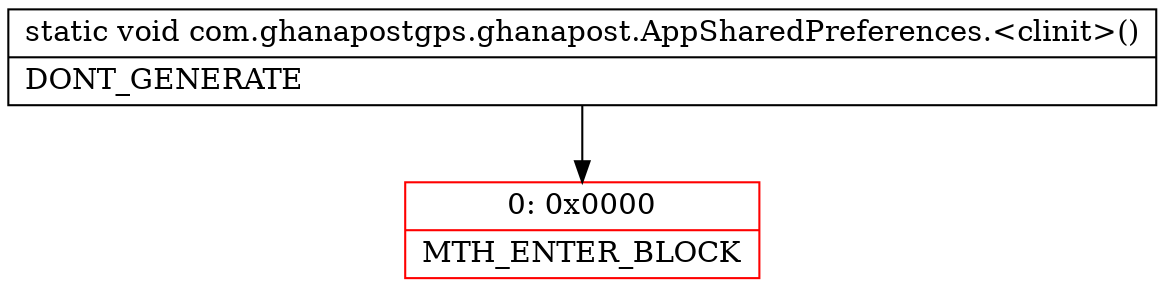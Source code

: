 digraph "CFG forcom.ghanapostgps.ghanapost.AppSharedPreferences.\<clinit\>()V" {
subgraph cluster_Region_143335527 {
label = "R(0)";
node [shape=record,color=blue];
}
Node_0 [shape=record,color=red,label="{0\:\ 0x0000|MTH_ENTER_BLOCK\l}"];
MethodNode[shape=record,label="{static void com.ghanapostgps.ghanapost.AppSharedPreferences.\<clinit\>()  | DONT_GENERATE\l}"];
MethodNode -> Node_0;
}

